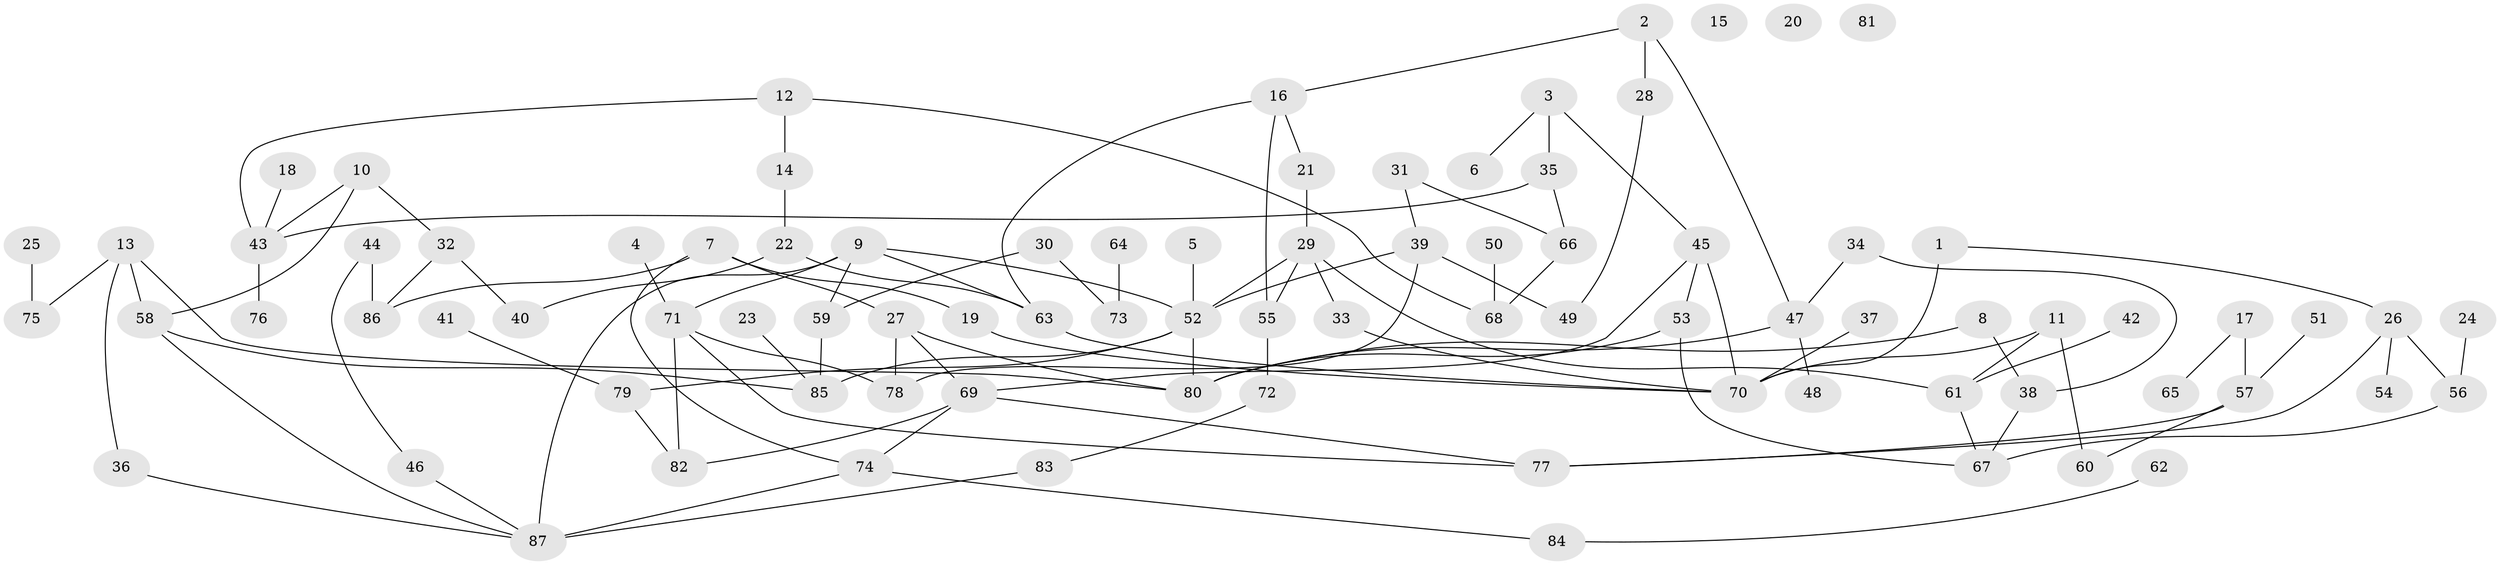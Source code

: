 // Generated by graph-tools (version 1.1) at 2025/33/03/09/25 02:33:59]
// undirected, 87 vertices, 117 edges
graph export_dot {
graph [start="1"]
  node [color=gray90,style=filled];
  1;
  2;
  3;
  4;
  5;
  6;
  7;
  8;
  9;
  10;
  11;
  12;
  13;
  14;
  15;
  16;
  17;
  18;
  19;
  20;
  21;
  22;
  23;
  24;
  25;
  26;
  27;
  28;
  29;
  30;
  31;
  32;
  33;
  34;
  35;
  36;
  37;
  38;
  39;
  40;
  41;
  42;
  43;
  44;
  45;
  46;
  47;
  48;
  49;
  50;
  51;
  52;
  53;
  54;
  55;
  56;
  57;
  58;
  59;
  60;
  61;
  62;
  63;
  64;
  65;
  66;
  67;
  68;
  69;
  70;
  71;
  72;
  73;
  74;
  75;
  76;
  77;
  78;
  79;
  80;
  81;
  82;
  83;
  84;
  85;
  86;
  87;
  1 -- 26;
  1 -- 70;
  2 -- 16;
  2 -- 28;
  2 -- 47;
  3 -- 6;
  3 -- 35;
  3 -- 45;
  4 -- 71;
  5 -- 52;
  7 -- 19;
  7 -- 27;
  7 -- 74;
  7 -- 86;
  8 -- 38;
  8 -- 80;
  9 -- 52;
  9 -- 59;
  9 -- 63;
  9 -- 71;
  9 -- 87;
  10 -- 32;
  10 -- 43;
  10 -- 58;
  11 -- 60;
  11 -- 61;
  11 -- 70;
  12 -- 14;
  12 -- 43;
  12 -- 68;
  13 -- 36;
  13 -- 58;
  13 -- 75;
  13 -- 80;
  14 -- 22;
  16 -- 21;
  16 -- 55;
  16 -- 63;
  17 -- 57;
  17 -- 65;
  18 -- 43;
  19 -- 70;
  21 -- 29;
  22 -- 40;
  22 -- 63;
  23 -- 85;
  24 -- 56;
  25 -- 75;
  26 -- 54;
  26 -- 56;
  26 -- 77;
  27 -- 69;
  27 -- 78;
  27 -- 80;
  28 -- 49;
  29 -- 33;
  29 -- 52;
  29 -- 55;
  29 -- 61;
  30 -- 59;
  30 -- 73;
  31 -- 39;
  31 -- 66;
  32 -- 40;
  32 -- 86;
  33 -- 70;
  34 -- 38;
  34 -- 47;
  35 -- 43;
  35 -- 66;
  36 -- 87;
  37 -- 70;
  38 -- 67;
  39 -- 49;
  39 -- 52;
  39 -- 78;
  41 -- 79;
  42 -- 61;
  43 -- 76;
  44 -- 46;
  44 -- 86;
  45 -- 53;
  45 -- 69;
  45 -- 70;
  46 -- 87;
  47 -- 48;
  47 -- 80;
  50 -- 68;
  51 -- 57;
  52 -- 79;
  52 -- 80;
  52 -- 85;
  53 -- 67;
  53 -- 80;
  55 -- 72;
  56 -- 67;
  57 -- 60;
  57 -- 77;
  58 -- 85;
  58 -- 87;
  59 -- 85;
  61 -- 67;
  62 -- 84;
  63 -- 70;
  64 -- 73;
  66 -- 68;
  69 -- 74;
  69 -- 77;
  69 -- 82;
  71 -- 77;
  71 -- 78;
  71 -- 82;
  72 -- 83;
  74 -- 84;
  74 -- 87;
  79 -- 82;
  83 -- 87;
}
